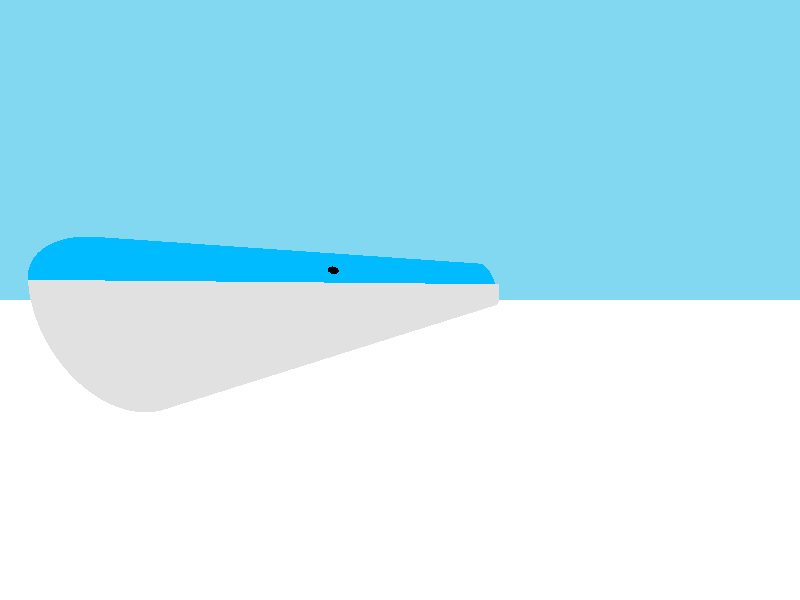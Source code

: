 //　クジラのオブジェクト
#include "colors.inc" //色に関するインクルードファイル
#include "shapes.inc" //形状に関するインクルードファイル

camera {       //カメラの設定
location <-200, 50,10>       //カメラを置く位置
look_at <200,50,10>           //レンズで狙う位置
// location <-200, 160,10>       //カメラを置く位置
// look_at <200,50,10>           //レンズで狙う位置
angle 70                  //視野角度
}   

background{color Black}   //背景の設定

light_source{ <0,500,-100> color White }    //点光源の設定
light_source{ <5,0,-100> color White }     //点光源の設定       

background{ color SummerSky }   //背景の設定

object {    //オブジェクトの設定
    Plane_XZ    //XZ平面
    texture{    //テクスチャ指定
        pigment { checker color White color White }    //色指定
    }
}
                     
#declare whale = union { 
    difference {
        cone {
            <0, 50, 100>, 60
            <0, 70, -20>, 15
            pigment { color SlateBlue } 
            scale <1, 0.35, 1>
            translate <0, 33, 0>
        }
        difference {
            cone {
                <0, 50, 100>, 90
                <0, 70, -20>, 20
                pigment { color SlateBlue }
                scale <1, 0.6, 1>
                translate <0, 18, 0>
            }
            box {
                <-100, 300, -25>, <100, 55, 120>                
            }
        }
    }

    difference {
        cone {
            <0, 50, 100>, 60
            <0, 70, -20>, 20
            pigment { color Gray }
            scale <1, 0.6, 1>
            translate <0, 18, 0>
        }
        box {
            <-100, 300, -25>, <100, 55, 120>                
            pigment { color Gray }
        }
    }
    sphere {    //eye
    <-30,58,30>,2
    pigment{color Black}    
    }                     
}    

object{
 whale
}         

                              